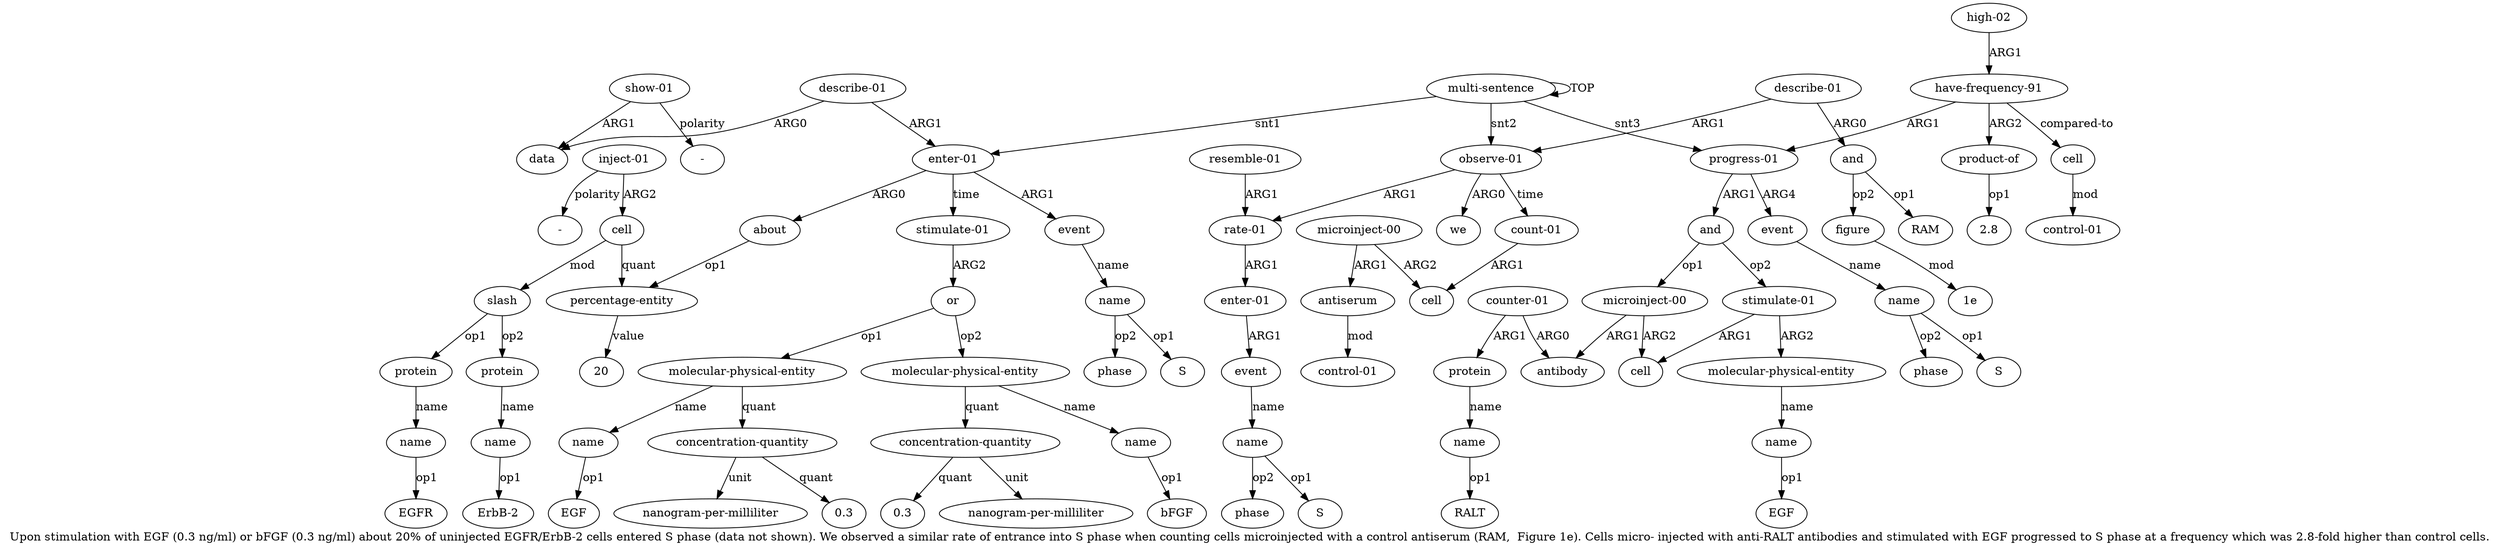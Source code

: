 digraph  {
	graph [label="Upon stimulation with EGF (0.3 ng/ml) or bFGF (0.3 ng/ml) about 20% of uninjected EGFR/ErbB-2 cells entered S phase (data not shown)\
. We observed a similar rate of entrance into S phase when counting cells microinjected with a control antiserum (RAM,  Figure 1e)\
. Cells micro- injected with anti-RALT antibodies and stimulated with EGF progressed to S phase at a frequency which was 2.8-fold \
higher than control cells."];
	node [label="\N"];
	a20	 [color=black,
		gold_ind=20,
		gold_label=name,
		label=name,
		test_ind=20,
		test_label=name];
	"a20 bFGF"	 [color=black,
		gold_ind=-1,
		gold_label=bFGF,
		label=bFGF,
		test_ind=-1,
		test_label=bFGF];
	a20 -> "a20 bFGF" [key=0,
	color=black,
	gold_label=op1,
	label=op1,
	test_label=op1];
a21 [color=black,
	gold_ind=21,
	gold_label="concentration-quantity",
	label="concentration-quantity",
	test_ind=21,
	test_label="concentration-quantity"];
a22 [color=black,
	gold_ind=22,
	gold_label="nanogram-per-milliliter",
	label="nanogram-per-milliliter",
	test_ind=22,
	test_label="nanogram-per-milliliter"];
a21 -> a22 [key=0,
color=black,
gold_label=unit,
label=unit,
test_label=unit];
"a21 0.3" [color=black,
gold_ind=-1,
gold_label=0.3,
label=0.3,
test_ind=-1,
test_label=0.3];
a21 -> "a21 0.3" [key=0,
color=black,
gold_label=quant,
label=quant,
test_label=quant];
a23 [color=black,
gold_ind=23,
gold_label="describe-01",
label="describe-01",
test_ind=23,
test_label="describe-01"];
a24 [color=black,
gold_ind=24,
gold_label=data,
label=data,
test_ind=24,
test_label=data];
a23 -> a24 [key=0,
color=black,
gold_label=ARG0,
label=ARG0,
test_label=ARG0];
a1 [color=black,
gold_ind=1,
gold_label="enter-01",
label="enter-01",
test_ind=1,
test_label="enter-01"];
a23 -> a1 [key=0,
color=black,
gold_label=ARG1,
label=ARG1,
test_label=ARG1];
a25 [color=black,
gold_ind=25,
gold_label="show-01",
label="show-01",
test_ind=25,
test_label="show-01"];
a25 -> a24 [key=0,
color=black,
gold_label=ARG1,
label=ARG1,
test_label=ARG1];
"a25 -" [color=black,
gold_ind=-1,
gold_label="-",
label="-",
test_ind=-1,
test_label="-"];
a25 -> "a25 -" [key=0,
color=black,
gold_label=polarity,
label=polarity,
test_label=polarity];
a26 [color=black,
gold_ind=26,
gold_label="observe-01",
label="observe-01",
test_ind=26,
test_label="observe-01"];
a27 [color=black,
gold_ind=27,
gold_label=we,
label=we,
test_ind=27,
test_label=we];
a26 -> a27 [key=0,
color=black,
gold_label=ARG0,
label=ARG0,
test_label=ARG0];
a28 [color=black,
gold_ind=28,
gold_label="rate-01",
label="rate-01",
test_ind=28,
test_label="rate-01"];
a26 -> a28 [key=0,
color=black,
gold_label=ARG1,
label=ARG1,
test_label=ARG1];
a33 [color=black,
gold_ind=33,
gold_label="count-01",
label="count-01",
test_ind=33,
test_label="count-01"];
a26 -> a33 [key=0,
color=black,
gold_label=time,
label=time,
test_label=time];
a29 [color=black,
gold_ind=29,
gold_label="enter-01",
label="enter-01",
test_ind=29,
test_label="enter-01"];
a28 -> a29 [key=0,
color=black,
gold_label=ARG1,
label=ARG1,
test_label=ARG1];
a30 [color=black,
gold_ind=30,
gold_label=event,
label=event,
test_ind=30,
test_label=event];
a29 -> a30 [key=0,
color=black,
gold_label=ARG1,
label=ARG1,
test_label=ARG1];
"a56 2.8" [color=black,
gold_ind=-1,
gold_label=2.8,
label=2.8,
test_ind=-1,
test_label=2.8];
a31 [color=black,
gold_ind=31,
gold_label=name,
label=name,
test_ind=31,
test_label=name];
"a31 phase" [color=black,
gold_ind=-1,
gold_label=phase,
label=phase,
test_ind=-1,
test_label=phase];
a31 -> "a31 phase" [key=0,
color=black,
gold_label=op2,
label=op2,
test_label=op2];
"a31 S" [color=black,
gold_ind=-1,
gold_label=S,
label=S,
test_ind=-1,
test_label=S];
a31 -> "a31 S" [key=0,
color=black,
gold_label=op1,
label=op1,
test_label=op1];
"a12 S" [color=black,
gold_ind=-1,
gold_label=S,
label=S,
test_ind=-1,
test_label=S];
a30 -> a31 [key=0,
color=black,
gold_label=name,
label=name,
test_label=name];
a37 [color=black,
gold_ind=37,
gold_label="control-01",
label="control-01",
test_ind=37,
test_label="control-01"];
"a17 0.3" [color=black,
gold_ind=-1,
gold_label=0.3,
label=0.3,
test_ind=-1,
test_label=0.3];
"a48 RALT" [color=black,
gold_ind=-1,
gold_label=RALT,
label=RALT,
test_ind=-1,
test_label=RALT];
a36 [color=black,
gold_ind=36,
gold_label=antiserum,
label=antiserum,
test_ind=36,
test_label=antiserum];
a36 -> a37 [key=0,
color=black,
gold_label=mod,
label=mod,
test_label=mod];
a34 [color=black,
gold_ind=34,
gold_label=cell,
label=cell,
test_ind=34,
test_label=cell];
a33 -> a34 [key=0,
color=black,
gold_label=ARG1,
label=ARG1,
test_label=ARG1];
"a16 EGF" [color=black,
gold_ind=-1,
gold_label=EGF,
label=EGF,
test_ind=-1,
test_label=EGF];
a35 [color=black,
gold_ind=35,
gold_label="microinject-00",
label="microinject-00",
test_ind=35,
test_label="microinject-00"];
a35 -> a36 [key=0,
color=black,
gold_label=ARG1,
label=ARG1,
test_label=ARG1];
a35 -> a34 [key=0,
color=black,
gold_label=ARG2,
label=ARG2,
test_label=ARG2];
"a52 EGF" [color=black,
gold_ind=-1,
gold_label=EGF,
label=EGF,
test_ind=-1,
test_label=EGF];
a51 [color=black,
gold_ind=51,
gold_label="molecular-physical-entity",
label="molecular-physical-entity",
test_ind=51,
test_label="molecular-physical-entity"];
a52 [color=black,
gold_ind=52,
gold_label=name,
label=name,
test_ind=52,
test_label=name];
a51 -> a52 [key=0,
color=black,
gold_label=name,
label=name,
test_label=name];
a50 [color=black,
gold_ind=50,
gold_label="stimulate-01",
label="stimulate-01",
test_ind=50,
test_label="stimulate-01"];
a50 -> a51 [key=0,
color=black,
gold_label=ARG2,
label=ARG2,
test_label=ARG2];
a49 [color=black,
gold_ind=49,
gold_label=cell,
label=cell,
test_ind=49,
test_label=cell];
a50 -> a49 [key=0,
color=black,
gold_label=ARG1,
label=ARG1,
test_label=ARG1];
a53 [color=black,
gold_ind=53,
gold_label=event,
label=event,
test_ind=53,
test_label=event];
a54 [color=black,
gold_ind=54,
gold_label=name,
label=name,
test_ind=54,
test_label=name];
a53 -> a54 [key=0,
color=black,
gold_label=name,
label=name,
test_label=name];
a52 -> "a52 EGF" [key=0,
color=black,
gold_label=op1,
label=op1,
test_label=op1];
a55 [color=black,
gold_ind=55,
gold_label="have-frequency-91",
label="have-frequency-91",
test_ind=55,
test_label="have-frequency-91"];
a56 [color=black,
gold_ind=56,
gold_label="product-of",
label="product-of",
test_ind=56,
test_label="product-of"];
a55 -> a56 [key=0,
color=black,
gold_label=ARG2,
label=ARG2,
test_label=ARG2];
a58 [color=black,
gold_ind=58,
gold_label=cell,
label=cell,
test_ind=58,
test_label=cell];
a55 -> a58 [key=0,
color=black,
gold_label="compared-to",
label="compared-to",
test_label="compared-to"];
a42 [color=black,
gold_ind=42,
gold_label="progress-01",
label="progress-01",
test_ind=42,
test_label="progress-01"];
a55 -> a42 [key=0,
color=black,
gold_label=ARG1,
label=ARG1,
test_label=ARG1];
"a54 S" [color=black,
gold_ind=-1,
gold_label=S,
label=S,
test_ind=-1,
test_label=S];
a54 -> "a54 S" [key=0,
color=black,
gold_label=op1,
label=op1,
test_label=op1];
"a54 phase" [color=black,
gold_ind=-1,
gold_label=phase,
label=phase,
test_ind=-1,
test_label=phase];
a54 -> "a54 phase" [key=0,
color=black,
gold_label=op2,
label=op2,
test_label=op2];
a57 [color=black,
gold_ind=57,
gold_label="high-02",
label="high-02",
test_ind=57,
test_label="high-02"];
a57 -> a55 [key=0,
color=black,
gold_label=ARG1,
label=ARG1,
test_label=ARG1];
a56 -> "a56 2.8" [key=0,
color=black,
gold_label=op1,
label=op1,
test_label=op1];
a59 [color=black,
gold_ind=59,
gold_label="control-01",
label="control-01",
test_ind=59,
test_label="control-01"];
a58 -> a59 [key=0,
color=black,
gold_label=mod,
label=mod,
test_label=mod];
a32 [color=black,
gold_ind=32,
gold_label="resemble-01",
label="resemble-01",
test_ind=32,
test_label="resemble-01"];
a32 -> a28 [key=0,
color=black,
gold_label=ARG1,
label=ARG1,
test_label=ARG1];
a15 [color=black,
gold_ind=15,
gold_label="molecular-physical-entity",
label="molecular-physical-entity",
test_ind=15,
test_label="molecular-physical-entity"];
a17 [color=black,
gold_ind=17,
gold_label="concentration-quantity",
label="concentration-quantity",
test_ind=17,
test_label="concentration-quantity"];
a15 -> a17 [key=0,
color=black,
gold_label=quant,
label=quant,
test_label=quant];
a16 [color=black,
gold_ind=16,
gold_label=name,
label=name,
test_ind=16,
test_label=name];
a15 -> a16 [key=0,
color=black,
gold_label=name,
label=name,
test_label=name];
a14 [color=black,
gold_ind=14,
gold_label=or,
label=or,
test_ind=14,
test_label=or];
a14 -> a15 [key=0,
color=black,
gold_label=op1,
label=op1,
test_label=op1];
a19 [color=black,
gold_ind=19,
gold_label="molecular-physical-entity",
label="molecular-physical-entity",
test_ind=19,
test_label="molecular-physical-entity"];
a14 -> a19 [key=0,
color=black,
gold_label=op2,
label=op2,
test_label=op2];
a17 -> "a17 0.3" [key=0,
color=black,
gold_label=quant,
label=quant,
test_label=quant];
a18 [color=black,
gold_ind=18,
gold_label="nanogram-per-milliliter",
label="nanogram-per-milliliter",
test_ind=18,
test_label="nanogram-per-milliliter"];
a17 -> a18 [key=0,
color=black,
gold_label=unit,
label=unit,
test_label=unit];
a16 -> "a16 EGF" [key=0,
color=black,
gold_label=op1,
label=op1,
test_label=op1];
a11 [color=black,
gold_ind=11,
gold_label=event,
label=event,
test_ind=11,
test_label=event];
a12 [color=black,
gold_ind=12,
gold_label=name,
label=name,
test_ind=12,
test_label=name];
a11 -> a12 [key=0,
color=black,
gold_label=name,
label=name,
test_label=name];
a10 [color=black,
gold_ind=10,
gold_label=name,
label=name,
test_ind=10,
test_label=name];
"a10 ErbB-2" [color=black,
gold_ind=-1,
gold_label="ErbB-2",
label="ErbB-2",
test_ind=-1,
test_label="ErbB-2"];
a10 -> "a10 ErbB-2" [key=0,
color=black,
gold_label=op1,
label=op1,
test_label=op1];
a13 [color=black,
gold_ind=13,
gold_label="stimulate-01",
label="stimulate-01",
test_ind=13,
test_label="stimulate-01"];
a13 -> a14 [key=0,
color=black,
gold_label=ARG2,
label=ARG2,
test_label=ARG2];
a12 -> "a12 S" [key=0,
color=black,
gold_label=op1,
label=op1,
test_label=op1];
"a12 phase" [color=black,
gold_ind=-1,
gold_label=phase,
label=phase,
test_ind=-1,
test_label=phase];
a12 -> "a12 phase" [key=0,
color=black,
gold_label=op2,
label=op2,
test_label=op2];
a39 [color=black,
gold_ind=39,
gold_label=and,
label=and,
test_ind=39,
test_label=and];
a40 [color=black,
gold_ind=40,
gold_label=RAM,
label=RAM,
test_ind=40,
test_label=RAM];
a39 -> a40 [key=0,
color=black,
gold_label=op1,
label=op1,
test_label=op1];
a41 [color=black,
gold_ind=41,
gold_label=figure,
label=figure,
test_ind=41,
test_label=figure];
a39 -> a41 [key=0,
color=black,
gold_label=op2,
label=op2,
test_label=op2];
a38 [color=black,
gold_ind=38,
gold_label="describe-01",
label="describe-01",
test_ind=38,
test_label="describe-01"];
a38 -> a26 [key=0,
color=black,
gold_label=ARG1,
label=ARG1,
test_label=ARG1];
a38 -> a39 [key=0,
color=black,
gold_label=ARG0,
label=ARG0,
test_label=ARG0];
a19 -> a20 [key=0,
color=black,
gold_label=name,
label=name,
test_label=name];
a19 -> a21 [key=0,
color=black,
gold_label=quant,
label=quant,
test_label=quant];
"a8 EGFR" [color=black,
gold_ind=-1,
gold_label=EGFR,
label=EGFR,
test_ind=-1,
test_label=EGFR];
"a5 -" [color=black,
gold_ind=-1,
gold_label="-",
label="-",
test_ind=-1,
test_label="-"];
a1 -> a11 [key=0,
color=black,
gold_label=ARG1,
label=ARG1,
test_label=ARG1];
a1 -> a13 [key=0,
color=black,
gold_label=time,
label=time,
test_label=time];
a2 [color=black,
gold_ind=2,
gold_label=about,
label=about,
test_ind=2,
test_label=about];
a1 -> a2 [key=0,
color=black,
gold_label=ARG0,
label=ARG0,
test_label=ARG0];
a0 [color=black,
gold_ind=0,
gold_label="multi-sentence",
label="multi-sentence",
test_ind=0,
test_label="multi-sentence"];
a0 -> a26 [key=0,
color=black,
gold_label=snt2,
label=snt2,
test_label=snt2];
a0 -> a1 [key=0,
color=black,
gold_label=snt1,
label=snt1,
test_label=snt1];
a0 -> a0 [key=0,
color=black,
gold_label=TOP,
label=TOP,
test_label=TOP];
a0 -> a42 [key=0,
color=black,
gold_label=snt3,
label=snt3,
test_label=snt3];
a3 [color=black,
gold_ind=3,
gold_label="percentage-entity",
label="percentage-entity",
test_ind=3,
test_label="percentage-entity"];
"a3 20" [color=black,
gold_ind=-1,
gold_label=20,
label=20,
test_ind=-1,
test_label=20];
a3 -> "a3 20" [key=0,
color=black,
gold_label=value,
label=value,
test_label=value];
a2 -> a3 [key=0,
color=black,
gold_label=op1,
label=op1,
test_label=op1];
a5 [color=black,
gold_ind=5,
gold_label="inject-01",
label="inject-01",
test_ind=5,
test_label="inject-01"];
a5 -> "a5 -" [key=0,
color=black,
gold_label=polarity,
label=polarity,
test_label=polarity];
a4 [color=black,
gold_ind=4,
gold_label=cell,
label=cell,
test_ind=4,
test_label=cell];
a5 -> a4 [key=0,
color=black,
gold_label=ARG2,
label=ARG2,
test_label=ARG2];
a4 -> a3 [key=0,
color=black,
gold_label=quant,
label=quant,
test_label=quant];
a6 [color=black,
gold_ind=6,
gold_label=slash,
label=slash,
test_ind=6,
test_label=slash];
a4 -> a6 [key=0,
color=black,
gold_label=mod,
label=mod,
test_label=mod];
a7 [color=black,
gold_ind=7,
gold_label=protein,
label=protein,
test_ind=7,
test_label=protein];
a8 [color=black,
gold_ind=8,
gold_label=name,
label=name,
test_ind=8,
test_label=name];
a7 -> a8 [key=0,
color=black,
gold_label=name,
label=name,
test_label=name];
a6 -> a7 [key=0,
color=black,
gold_label=op1,
label=op1,
test_label=op1];
a9 [color=black,
gold_ind=9,
gold_label=protein,
label=protein,
test_ind=9,
test_label=protein];
a6 -> a9 [key=0,
color=black,
gold_label=op2,
label=op2,
test_label=op2];
a9 -> a10 [key=0,
color=black,
gold_label=name,
label=name,
test_label=name];
a8 -> "a8 EGFR" [key=0,
color=black,
gold_label=op1,
label=op1,
test_label=op1];
"a41 1e" [color=black,
gold_ind=-1,
gold_label="1e",
label="1e",
test_ind=-1,
test_label="1e"];
a46 [color=black,
gold_ind=46,
gold_label="counter-01",
label="counter-01",
test_ind=46,
test_label="counter-01"];
a47 [color=black,
gold_ind=47,
gold_label=protein,
label=protein,
test_ind=47,
test_label=protein];
a46 -> a47 [key=0,
color=black,
gold_label=ARG1,
label=ARG1,
test_label=ARG1];
a45 [color=black,
gold_ind=45,
gold_label=antibody,
label=antibody,
test_ind=45,
test_label=antibody];
a46 -> a45 [key=0,
color=black,
gold_label=ARG0,
label=ARG0,
test_label=ARG0];
a48 [color=black,
gold_ind=48,
gold_label=name,
label=name,
test_ind=48,
test_label=name];
a47 -> a48 [key=0,
color=black,
gold_label=name,
label=name,
test_label=name];
a44 [color=black,
gold_ind=44,
gold_label="microinject-00",
label="microinject-00",
test_ind=44,
test_label="microinject-00"];
a44 -> a45 [key=0,
color=black,
gold_label=ARG1,
label=ARG1,
test_label=ARG1];
a44 -> a49 [key=0,
color=black,
gold_label=ARG2,
label=ARG2,
test_label=ARG2];
a42 -> a53 [key=0,
color=black,
gold_label=ARG4,
label=ARG4,
test_label=ARG4];
a43 [color=black,
gold_ind=43,
gold_label=and,
label=and,
test_ind=43,
test_label=and];
a42 -> a43 [key=0,
color=black,
gold_label=ARG1,
label=ARG1,
test_label=ARG1];
a43 -> a50 [key=0,
color=black,
gold_label=op2,
label=op2,
test_label=op2];
a43 -> a44 [key=0,
color=black,
gold_label=op1,
label=op1,
test_label=op1];
a41 -> "a41 1e" [key=0,
color=black,
gold_label=mod,
label=mod,
test_label=mod];
a48 -> "a48 RALT" [key=0,
color=black,
gold_label=op1,
label=op1,
test_label=op1];
}
